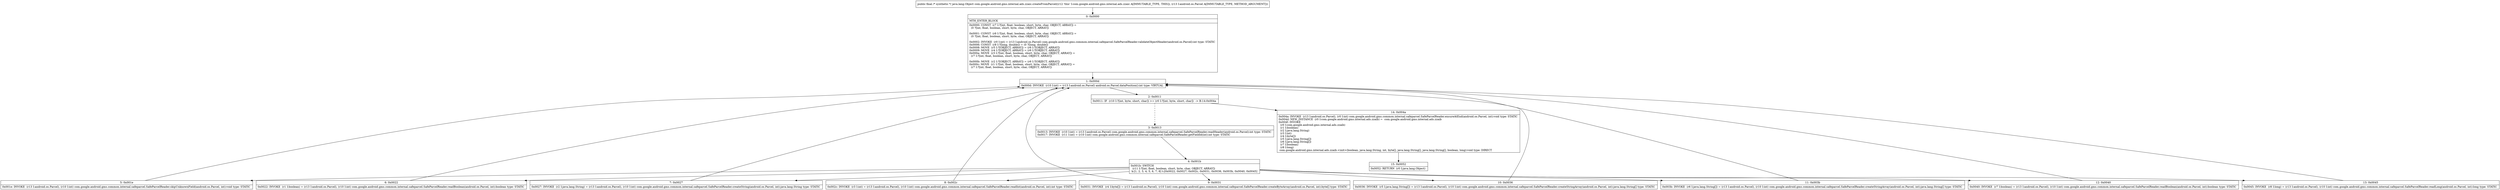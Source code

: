 digraph "CFG forcom.google.android.gms.internal.ads.zzaic.createFromParcel(Landroid\/os\/Parcel;)Ljava\/lang\/Object;" {
Node_0 [shape=record,label="{0\:\ 0x0000|MTH_ENTER_BLOCK\l|0x0000: CONST  (r7 I:?[int, float, boolean, short, byte, char, OBJECT, ARRAY]) = \l  (0 ?[int, float, boolean, short, byte, char, OBJECT, ARRAY])\l \l0x0001: CONST  (r6 I:?[int, float, boolean, short, byte, char, OBJECT, ARRAY]) = \l  (0 ?[int, float, boolean, short, byte, char, OBJECT, ARRAY])\l \l0x0002: INVOKE  (r0 I:int) = (r13 I:android.os.Parcel) com.google.android.gms.common.internal.safeparcel.SafeParcelReader.validateObjectHeader(android.os.Parcel):int type: STATIC \l0x0006: CONST  (r8 I:?[long, double]) = (0 ?[long, double]) \l0x0008: MOVE  (r5 I:?[OBJECT, ARRAY]) = (r6 I:?[OBJECT, ARRAY]) \l0x0009: MOVE  (r4 I:?[OBJECT, ARRAY]) = (r6 I:?[OBJECT, ARRAY]) \l0x000a: MOVE  (r3 I:?[int, float, boolean, short, byte, char, OBJECT, ARRAY]) = \l  (r7 I:?[int, float, boolean, short, byte, char, OBJECT, ARRAY])\l \l0x000b: MOVE  (r2 I:?[OBJECT, ARRAY]) = (r6 I:?[OBJECT, ARRAY]) \l0x000c: MOVE  (r1 I:?[int, float, boolean, short, byte, char, OBJECT, ARRAY]) = \l  (r7 I:?[int, float, boolean, short, byte, char, OBJECT, ARRAY])\l \l}"];
Node_1 [shape=record,label="{1\:\ 0x000d|0x000d: INVOKE  (r10 I:int) = (r13 I:android.os.Parcel) android.os.Parcel.dataPosition():int type: VIRTUAL \l}"];
Node_2 [shape=record,label="{2\:\ 0x0011|0x0011: IF  (r10 I:?[int, byte, short, char]) \>= (r0 I:?[int, byte, short, char])  \-\> B:14:0x004a \l}"];
Node_3 [shape=record,label="{3\:\ 0x0013|0x0013: INVOKE  (r10 I:int) = (r13 I:android.os.Parcel) com.google.android.gms.common.internal.safeparcel.SafeParcelReader.readHeader(android.os.Parcel):int type: STATIC \l0x0017: INVOKE  (r11 I:int) = (r10 I:int) com.google.android.gms.common.internal.safeparcel.SafeParcelReader.getFieldId(int):int type: STATIC \l}"];
Node_4 [shape=record,label="{4\:\ 0x001b|0x001b: SWITCH  \l  (r11 I:?[int, float, boolean, short, byte, char, OBJECT, ARRAY])\l k:[1, 2, 3, 4, 5, 6, 7, 8] t:[0x0022, 0x0027, 0x002c, 0x0031, 0x0036, 0x003b, 0x0040, 0x0045] \l}"];
Node_5 [shape=record,label="{5\:\ 0x001e|0x001e: INVOKE  (r13 I:android.os.Parcel), (r10 I:int) com.google.android.gms.common.internal.safeparcel.SafeParcelReader.skipUnknownField(android.os.Parcel, int):void type: STATIC \l}"];
Node_6 [shape=record,label="{6\:\ 0x0022|0x0022: INVOKE  (r1 I:boolean) = (r13 I:android.os.Parcel), (r10 I:int) com.google.android.gms.common.internal.safeparcel.SafeParcelReader.readBoolean(android.os.Parcel, int):boolean type: STATIC \l}"];
Node_7 [shape=record,label="{7\:\ 0x0027|0x0027: INVOKE  (r2 I:java.lang.String) = (r13 I:android.os.Parcel), (r10 I:int) com.google.android.gms.common.internal.safeparcel.SafeParcelReader.createString(android.os.Parcel, int):java.lang.String type: STATIC \l}"];
Node_8 [shape=record,label="{8\:\ 0x002c|0x002c: INVOKE  (r3 I:int) = (r13 I:android.os.Parcel), (r10 I:int) com.google.android.gms.common.internal.safeparcel.SafeParcelReader.readInt(android.os.Parcel, int):int type: STATIC \l}"];
Node_9 [shape=record,label="{9\:\ 0x0031|0x0031: INVOKE  (r4 I:byte[]) = (r13 I:android.os.Parcel), (r10 I:int) com.google.android.gms.common.internal.safeparcel.SafeParcelReader.createByteArray(android.os.Parcel, int):byte[] type: STATIC \l}"];
Node_10 [shape=record,label="{10\:\ 0x0036|0x0036: INVOKE  (r5 I:java.lang.String[]) = (r13 I:android.os.Parcel), (r10 I:int) com.google.android.gms.common.internal.safeparcel.SafeParcelReader.createStringArray(android.os.Parcel, int):java.lang.String[] type: STATIC \l}"];
Node_11 [shape=record,label="{11\:\ 0x003b|0x003b: INVOKE  (r6 I:java.lang.String[]) = (r13 I:android.os.Parcel), (r10 I:int) com.google.android.gms.common.internal.safeparcel.SafeParcelReader.createStringArray(android.os.Parcel, int):java.lang.String[] type: STATIC \l}"];
Node_12 [shape=record,label="{12\:\ 0x0040|0x0040: INVOKE  (r7 I:boolean) = (r13 I:android.os.Parcel), (r10 I:int) com.google.android.gms.common.internal.safeparcel.SafeParcelReader.readBoolean(android.os.Parcel, int):boolean type: STATIC \l}"];
Node_13 [shape=record,label="{13\:\ 0x0045|0x0045: INVOKE  (r8 I:long) = (r13 I:android.os.Parcel), (r10 I:int) com.google.android.gms.common.internal.safeparcel.SafeParcelReader.readLong(android.os.Parcel, int):long type: STATIC \l}"];
Node_14 [shape=record,label="{14\:\ 0x004a|0x004a: INVOKE  (r13 I:android.os.Parcel), (r0 I:int) com.google.android.gms.common.internal.safeparcel.SafeParcelReader.ensureAtEnd(android.os.Parcel, int):void type: STATIC \l0x004d: NEW_INSTANCE  (r0 I:com.google.android.gms.internal.ads.zzaib) =  com.google.android.gms.internal.ads.zzaib \l0x004f: INVOKE  \l  (r0 I:com.google.android.gms.internal.ads.zzaib)\l  (r1 I:boolean)\l  (r2 I:java.lang.String)\l  (r3 I:int)\l  (r4 I:byte[])\l  (r5 I:java.lang.String[])\l  (r6 I:java.lang.String[])\l  (r7 I:boolean)\l  (r8 I:long)\l com.google.android.gms.internal.ads.zzaib.\<init\>(boolean, java.lang.String, int, byte[], java.lang.String[], java.lang.String[], boolean, long):void type: DIRECT \l}"];
Node_15 [shape=record,label="{15\:\ 0x0052|0x0052: RETURN  (r0 I:java.lang.Object) \l}"];
MethodNode[shape=record,label="{public final \/* synthetic *\/ java.lang.Object com.google.android.gms.internal.ads.zzaic.createFromParcel((r12 'this' I:com.google.android.gms.internal.ads.zzaic A[IMMUTABLE_TYPE, THIS]), (r13 I:android.os.Parcel A[IMMUTABLE_TYPE, METHOD_ARGUMENT])) }"];
MethodNode -> Node_0;
Node_0 -> Node_1;
Node_1 -> Node_2;
Node_2 -> Node_3[style=dashed];
Node_2 -> Node_14;
Node_3 -> Node_4;
Node_4 -> Node_5;
Node_4 -> Node_6;
Node_4 -> Node_7;
Node_4 -> Node_8;
Node_4 -> Node_9;
Node_4 -> Node_10;
Node_4 -> Node_11;
Node_4 -> Node_12;
Node_4 -> Node_13;
Node_5 -> Node_1;
Node_6 -> Node_1;
Node_7 -> Node_1;
Node_8 -> Node_1;
Node_9 -> Node_1;
Node_10 -> Node_1;
Node_11 -> Node_1;
Node_12 -> Node_1;
Node_13 -> Node_1;
Node_14 -> Node_15;
}

